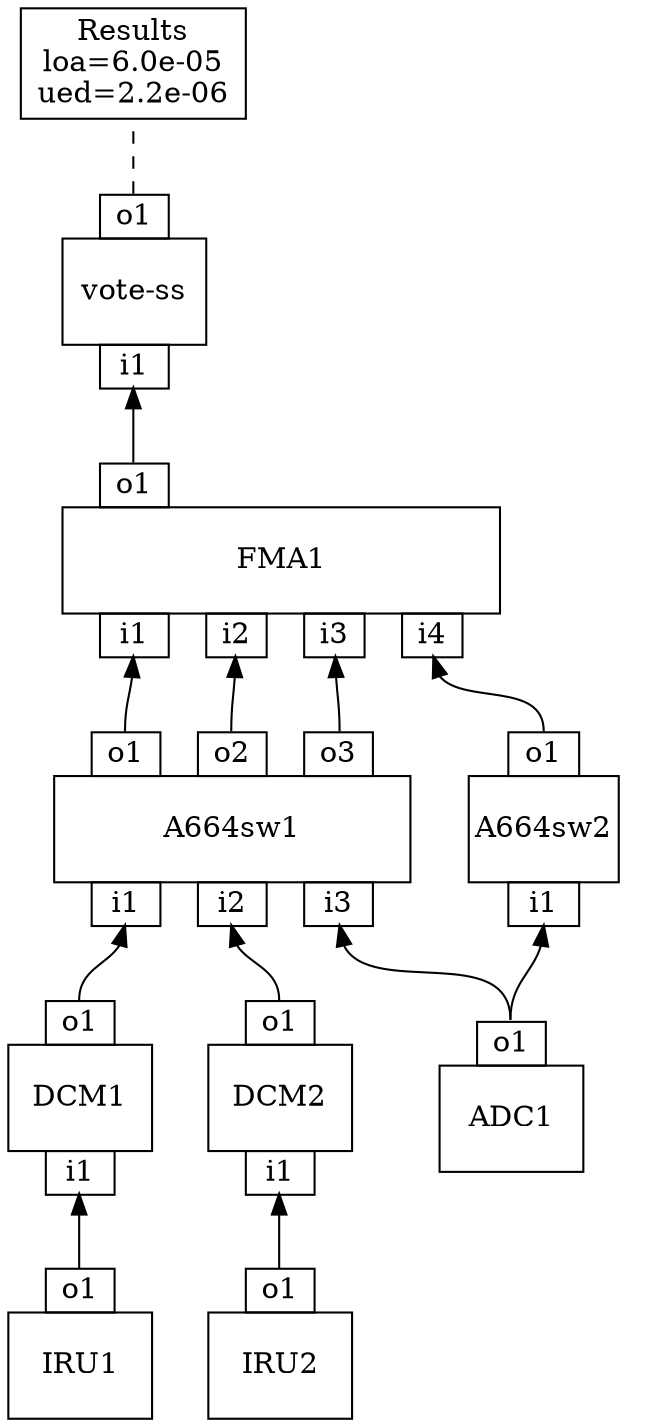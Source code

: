 digraph G {
rankdir=BT 
layout = dot
splines = true
overlap = false
sep ="+10, +10"
esep ="+8, +8"
outputorder=edgesfirst
node [shape=plain]

30 [label=< 
  <TABLE BORDER="0" CELLBORDER="1" CELLSPACING="0">
  <TR><TD border="0">   </TD>
    <TD PORT="27"> o1 </TD>
    <TD border="0">   </TD>
    <TD PORT="28"> o2 </TD>
    <TD border="0">   </TD>
    <TD PORT="29"> o3 </TD>
    <TD border="0">   </TD>
  </TR>
  <TR> <TD ROWSPAN="3" COLSPAN="7"> <BR/>A664sw1<BR/> </TD> </TR>
  <TR> <TD border="0"> </TD> </TR>
  <TR> <TD border="0"> </TD> </TR>
  <TR><TD border="0">   </TD>
    <TD PORT="24"> i1 </TD>
  <TD border="0">   </TD>
    <TD PORT="25"> i2 </TD>
  <TD border="0">   </TD>
    <TD PORT="26"> i3 </TD>
  <TD border="0">   </TD>
  </TR>
  </TABLE>>];

23 [label=< 
  <TABLE BORDER="0" CELLBORDER="1" CELLSPACING="0">
  <TR><TD border="0">   </TD>
    <TD PORT="22"> o1 </TD>
    <TD border="0">   </TD>
  </TR>
  <TR> <TD ROWSPAN="3" COLSPAN="3"> <BR/>A664sw2<BR/> </TD> </TR>
  <TR> <TD border="0"> </TD> </TR>
  <TR> <TD border="0"> </TD> </TR>
  <TR><TD border="0">   </TD>
    <TD PORT="21"> i1 </TD>
  <TD border="0">   </TD>
  </TR>
  </TABLE>>];

20 [label=< 
  <TABLE BORDER="0" CELLBORDER="1" CELLSPACING="0">
  <TR><TD border="0">   </TD>
    <TD PORT="19"> o1 </TD>
    <TD border="0">   </TD>
  </TR>
  <TR> <TD ROWSPAN="3" COLSPAN="3"> <BR/>ADC1<BR/> </TD> </TR>
  <TR> <TD border="0"> </TD> </TR>
  <TR> <TD border="0"> </TD> </TR>
  </TABLE>>];

18 [label=< 
  <TABLE BORDER="0" CELLBORDER="1" CELLSPACING="0">
  <TR><TD border="0">   </TD>
    <TD PORT="17"> o1 </TD>
    <TD border="0">   </TD>
  </TR>
  <TR> <TD ROWSPAN="3" COLSPAN="3"> <BR/>IRU2<BR/> </TD> </TR>
  <TR> <TD border="0"> </TD> </TR>
  <TR> <TD border="0"> </TD> </TR>
  </TABLE>>];

16 [label=< 
  <TABLE BORDER="0" CELLBORDER="1" CELLSPACING="0">
  <TR><TD border="0">   </TD>
    <TD PORT="15"> o1 </TD>
    <TD border="0">   </TD>
  </TR>
  <TR> <TD ROWSPAN="3" COLSPAN="3"> <BR/>IRU1<BR/> </TD> </TR>
  <TR> <TD border="0"> </TD> </TR>
  <TR> <TD border="0"> </TD> </TR>
  </TABLE>>];

14 [label=< 
  <TABLE BORDER="0" CELLBORDER="1" CELLSPACING="0">
  <TR><TD border="0">   </TD>
    <TD PORT="13"> o1 </TD>
    <TD border="0">   </TD>
  </TR>
  <TR> <TD ROWSPAN="3" COLSPAN="9"> <BR/>FMA1<BR/> </TD> </TR>
  <TR> <TD border="0"> </TD> </TR>
  <TR> <TD border="0"> </TD> </TR>
  <TR><TD border="0">   </TD>
    <TD PORT="9"> i1 </TD>
  <TD border="0">   </TD>
    <TD PORT="10"> i2 </TD>
  <TD border="0">   </TD>
    <TD PORT="11"> i3 </TD>
  <TD border="0">   </TD>
    <TD PORT="12"> i4 </TD>
  <TD border="0">   </TD>
  </TR>
  </TABLE>>];

8 [label=< 
  <TABLE BORDER="0" CELLBORDER="1" CELLSPACING="0">
  <TR><TD border="0">   </TD>
    <TD PORT="7"> o1 </TD>
    <TD border="0">   </TD>
  </TR>
  <TR> <TD ROWSPAN="3" COLSPAN="3"> <BR/>DCM2<BR/> </TD> </TR>
  <TR> <TD border="0"> </TD> </TR>
  <TR> <TD border="0"> </TD> </TR>
  <TR><TD border="0">   </TD>
    <TD PORT="6"> i1 </TD>
  <TD border="0">   </TD>
  </TR>
  </TABLE>>];

5 [label=< 
  <TABLE BORDER="0" CELLBORDER="1" CELLSPACING="0">
  <TR><TD border="0">   </TD>
    <TD PORT="4"> o1 </TD>
    <TD border="0">   </TD>
  </TR>
  <TR> <TD ROWSPAN="3" COLSPAN="3"> <BR/>DCM1<BR/> </TD> </TR>
  <TR> <TD border="0"> </TD> </TR>
  <TR> <TD border="0"> </TD> </TR>
  <TR><TD border="0">   </TD>
    <TD PORT="3"> i1 </TD>
  <TD border="0">   </TD>
  </TR>
  </TABLE>>];

2 [label=< 
  <TABLE BORDER="0" CELLBORDER="1" CELLSPACING="0">
  <TR><TD border="0">   </TD>
    <TD PORT="1"> o1 </TD>
    <TD border="0">   </TD>
  </TR>
  <TR> <TD ROWSPAN="3" COLSPAN="3"> <BR/>vote-ss<BR/> </TD> </TR>
  <TR> <TD border="0"> </TD> </TR>
  <TR> <TD border="0"> </TD> </TR>
  <TR><TD border="0">   </TD>
    <TD PORT="0"> i1 </TD>
  <TD border="0">   </TD>
  </TR>
  </TABLE>>];

node [shape=box]Result1 [label="Results
loa=6.0e-05
ued=2.2e-06"]2:1 -> Result1[arrowhead=none style=dashed];


14:13 -> 2:0 ;
30:27 -> 14:9 ;
30:28 -> 14:10 ;
30:29 -> 14:11 ;
23:22 -> 14:12 ;
20:19 -> 23:21 ;
5:4 -> 30:24 ;
8:7 -> 30:25 ;
20:19 -> 30:26 ;
16:15 -> 5:3 ;
18:17 -> 8:6 ;
}
